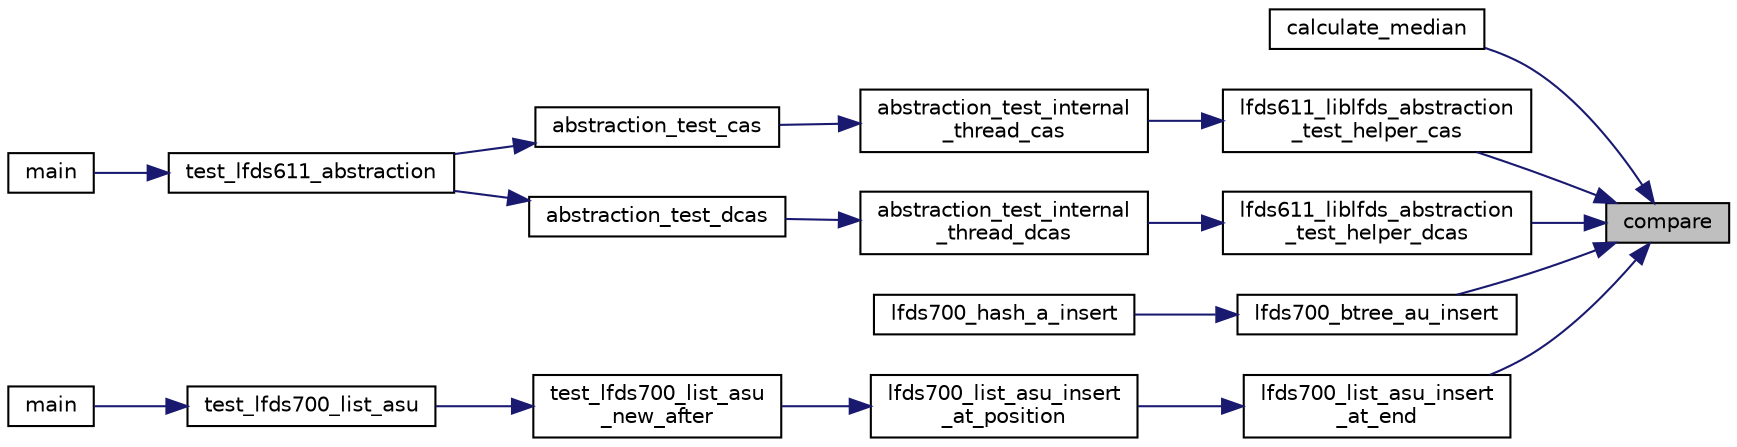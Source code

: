 digraph "compare"
{
 // LATEX_PDF_SIZE
  edge [fontname="Helvetica",fontsize="10",labelfontname="Helvetica",labelfontsize="10"];
  node [fontname="Helvetica",fontsize="10",shape=record];
  rankdir="RL";
  Node1 [label="compare",height=0.2,width=0.4,color="black", fillcolor="grey75", style="filled", fontcolor="black",tooltip="compare the value of two parameters"];
  Node1 -> Node2 [dir="back",color="midnightblue",fontsize="10",style="solid",fontname="Helvetica"];
  Node2 [label="calculate_median",height=0.2,width=0.4,color="black", fillcolor="white", style="filled",URL="$list_8h.html#a42c2297847dbc2a819f4282f643d4cf4",tooltip="calculate the median of a list"];
  Node1 -> Node3 [dir="back",color="midnightblue",fontsize="10",style="solid",fontname="Helvetica"];
  Node3 [label="lfds611_liblfds_abstraction\l_test_helper_cas",height=0.2,width=0.4,color="black", fillcolor="white", style="filled",URL="$lfds611__liblfds__abstraction__test__helpers_8c.html#aab57081cbafc37722f37d935b32d1c48",tooltip=" "];
  Node3 -> Node4 [dir="back",color="midnightblue",fontsize="10",style="solid",fontname="Helvetica"];
  Node4 [label="abstraction_test_internal\l_thread_cas",height=0.2,width=0.4,color="black", fillcolor="white", style="filled",URL="$test__abstraction_8c.html#a3c92ce29857250718c475e73e55a325b",tooltip=" "];
  Node4 -> Node5 [dir="back",color="midnightblue",fontsize="10",style="solid",fontname="Helvetica"];
  Node5 [label="abstraction_test_cas",height=0.2,width=0.4,color="black", fillcolor="white", style="filled",URL="$test__abstraction_8c.html#a9d271ca62ebece89ce5370bdf7093b60",tooltip=" "];
  Node5 -> Node6 [dir="back",color="midnightblue",fontsize="10",style="solid",fontname="Helvetica"];
  Node6 [label="test_lfds611_abstraction",height=0.2,width=0.4,color="black", fillcolor="white", style="filled",URL="$test__abstraction_8c.html#a0f6bd033436212909bbd3783838d543c",tooltip=" "];
  Node6 -> Node7 [dir="back",color="midnightblue",fontsize="10",style="solid",fontname="Helvetica"];
  Node7 [label="main",height=0.2,width=0.4,color="black", fillcolor="white", style="filled",URL="$UTIL_2LFDS_2liblfds6_81_81_2test_2src_2main_8c.html#a3c04138a5bfe5d72780bb7e82a18e627",tooltip=" "];
  Node1 -> Node8 [dir="back",color="midnightblue",fontsize="10",style="solid",fontname="Helvetica"];
  Node8 [label="lfds611_liblfds_abstraction\l_test_helper_dcas",height=0.2,width=0.4,color="black", fillcolor="white", style="filled",URL="$lfds611__liblfds__abstraction__test__helpers_8c.html#a9dd46c1d03e86570f0ce1df2ff14e9fe",tooltip=" "];
  Node8 -> Node9 [dir="back",color="midnightblue",fontsize="10",style="solid",fontname="Helvetica"];
  Node9 [label="abstraction_test_internal\l_thread_dcas",height=0.2,width=0.4,color="black", fillcolor="white", style="filled",URL="$test__abstraction_8c.html#a8a47a5b6caf908c983ce9274e256cff4",tooltip=" "];
  Node9 -> Node10 [dir="back",color="midnightblue",fontsize="10",style="solid",fontname="Helvetica"];
  Node10 [label="abstraction_test_dcas",height=0.2,width=0.4,color="black", fillcolor="white", style="filled",URL="$test__abstraction_8c.html#a2fe591aca915cba09ae146b0f1624ef2",tooltip=" "];
  Node10 -> Node6 [dir="back",color="midnightblue",fontsize="10",style="solid",fontname="Helvetica"];
  Node1 -> Node11 [dir="back",color="midnightblue",fontsize="10",style="solid",fontname="Helvetica"];
  Node11 [label="lfds700_btree_au_insert",height=0.2,width=0.4,color="black", fillcolor="white", style="filled",URL="$lfds700__btree__addonly__unbalanced__insert_8c.html#a2099a05c1a5ede6c0daccf7e23cda9e9",tooltip=" "];
  Node11 -> Node12 [dir="back",color="midnightblue",fontsize="10",style="solid",fontname="Helvetica"];
  Node12 [label="lfds700_hash_a_insert",height=0.2,width=0.4,color="black", fillcolor="white", style="filled",URL="$lfds700__hash__addonly__insert_8c.html#acadf23a4ab8a7638884ed4e9eae53553",tooltip=" "];
  Node1 -> Node13 [dir="back",color="midnightblue",fontsize="10",style="solid",fontname="Helvetica"];
  Node13 [label="lfds700_list_asu_insert\l_at_end",height=0.2,width=0.4,color="black", fillcolor="white", style="filled",URL="$lfds700__list__addonly__singlylinked__unordered__insert_8c.html#a32c3e1d841afe47a8ec561e9e6c1b893",tooltip=" "];
  Node13 -> Node14 [dir="back",color="midnightblue",fontsize="10",style="solid",fontname="Helvetica"];
  Node14 [label="lfds700_list_asu_insert\l_at_position",height=0.2,width=0.4,color="black", fillcolor="white", style="filled",URL="$lfds700__list__addonly__singlylinked__unordered__insert_8c.html#a70f68ac93db82d6aa94bd39e715a23ba",tooltip=" "];
  Node14 -> Node15 [dir="back",color="midnightblue",fontsize="10",style="solid",fontname="Helvetica"];
  Node15 [label="test_lfds700_list_asu\l_new_after",height=0.2,width=0.4,color="black", fillcolor="white", style="filled",URL="$test__lfds700__list__addonly__singlylinked__unordered__new__after_8c.html#ae52f7ad51c3d754a2da4f7359ba95716",tooltip=" "];
  Node15 -> Node16 [dir="back",color="midnightblue",fontsize="10",style="solid",fontname="Helvetica"];
  Node16 [label="test_lfds700_list_asu",height=0.2,width=0.4,color="black", fillcolor="white", style="filled",URL="$test__lfds700__list__addonly__singlylinked__unordered_8c.html#a4749b683add62cf24f248be8acf79ff5",tooltip=" "];
  Node16 -> Node17 [dir="back",color="midnightblue",fontsize="10",style="solid",fontname="Helvetica"];
  Node17 [label="main",height=0.2,width=0.4,color="black", fillcolor="white", style="filled",URL="$UTIL_2LFDS_2liblfds7_80_80_2test_2src_2main_8c.html#a3c04138a5bfe5d72780bb7e82a18e627",tooltip=" "];
}
